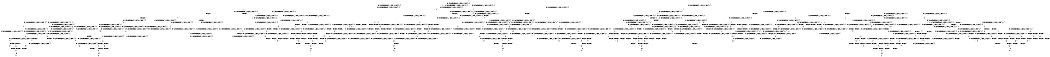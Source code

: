 digraph BCG {
size = "7, 10.5";
center = TRUE;
node [shape = circle];
0 [peripheries = 2];
0 -> 1 [label = "EX !0 !ATOMIC_EXCH_BRANCH (1, +1, TRUE, +0, 2, TRUE) !{0, 1, 2}"];
0 -> 2 [label = "EX !2 !ATOMIC_EXCH_BRANCH (2, +1, TRUE, +0, 2, TRUE) !{0, 1, 2}"];
0 -> 3 [label = "EX !1 !ATOMIC_EXCH_BRANCH (1, +0, FALSE, +0, 1, TRUE) !{0, 1, 2}"];
0 -> 4 [label = "EX !0 !ATOMIC_EXCH_BRANCH (1, +1, TRUE, +0, 2, TRUE) !{0, 1, 2}"];
1 -> 5 [label = "EX !2 !ATOMIC_EXCH_BRANCH (2, +1, TRUE, +0, 2, TRUE) !{0, 1, 2}"];
1 -> 6 [label = "EX !1 !ATOMIC_EXCH_BRANCH (1, +0, FALSE, +0, 1, FALSE) !{0, 1, 2}"];
1 -> 7 [label = "TERMINATE !0"];
2 -> 8 [label = "EX !0 !ATOMIC_EXCH_BRANCH (1, +1, TRUE, +0, 2, TRUE) !{0, 1, 2}"];
2 -> 9 [label = "EX !1 !ATOMIC_EXCH_BRANCH (1, +0, FALSE, +0, 1, TRUE) !{0, 1, 2}"];
2 -> 10 [label = "TERMINATE !2"];
2 -> 11 [label = "EX !0 !ATOMIC_EXCH_BRANCH (1, +1, TRUE, +0, 2, TRUE) !{0, 1, 2}"];
3 -> 3 [label = "EX !1 !ATOMIC_EXCH_BRANCH (1, +0, FALSE, +0, 1, TRUE) !{0, 1, 2}"];
3 -> 12 [label = "EX !0 !ATOMIC_EXCH_BRANCH (1, +1, TRUE, +0, 2, TRUE) !{0, 1, 2}"];
3 -> 13 [label = "EX !2 !ATOMIC_EXCH_BRANCH (2, +1, TRUE, +0, 2, TRUE) !{0, 1, 2}"];
3 -> 14 [label = "EX !0 !ATOMIC_EXCH_BRANCH (1, +1, TRUE, +0, 2, TRUE) !{0, 1, 2}"];
4 -> 15 [label = "EX !1 !ATOMIC_EXCH_BRANCH (1, +0, FALSE, +0, 1, FALSE) !{0, 1, 2}"];
4 -> 16 [label = "EX !2 !ATOMIC_EXCH_BRANCH (2, +1, TRUE, +0, 2, TRUE) !{0, 1, 2}"];
4 -> 17 [label = "EX !1 !ATOMIC_EXCH_BRANCH (1, +0, FALSE, +0, 1, FALSE) !{0, 1, 2}"];
4 -> 18 [label = "TERMINATE !0"];
5 -> 19 [label = "EX !1 !ATOMIC_EXCH_BRANCH (1, +0, FALSE, +0, 1, FALSE) !{0, 1, 2}"];
5 -> 20 [label = "TERMINATE !0"];
5 -> 21 [label = "TERMINATE !2"];
6 -> 22 [label = "EX !1 !ATOMIC_EXCH_BRANCH (2, +0, FALSE, +0, 2, TRUE) !{0, 1, 2}"];
6 -> 23 [label = "EX !2 !ATOMIC_EXCH_BRANCH (2, +1, TRUE, +0, 2, TRUE) !{0, 1, 2}"];
6 -> 24 [label = "TERMINATE !0"];
7 -> 25 [label = "EX !2 !ATOMIC_EXCH_BRANCH (2, +1, TRUE, +0, 2, TRUE) !{1, 2}"];
7 -> 26 [label = "EX !1 !ATOMIC_EXCH_BRANCH (1, +0, FALSE, +0, 1, FALSE) !{1, 2}"];
7 -> 27 [label = "EX !1 !ATOMIC_EXCH_BRANCH (1, +0, FALSE, +0, 1, FALSE) !{1, 2}"];
8 -> 19 [label = "EX !1 !ATOMIC_EXCH_BRANCH (1, +0, FALSE, +0, 1, FALSE) !{0, 1, 2}"];
8 -> 20 [label = "TERMINATE !0"];
8 -> 21 [label = "TERMINATE !2"];
9 -> 9 [label = "EX !1 !ATOMIC_EXCH_BRANCH (1, +0, FALSE, +0, 1, TRUE) !{0, 1, 2}"];
9 -> 28 [label = "EX !0 !ATOMIC_EXCH_BRANCH (1, +1, TRUE, +0, 2, TRUE) !{0, 1, 2}"];
9 -> 29 [label = "TERMINATE !2"];
9 -> 30 [label = "EX !0 !ATOMIC_EXCH_BRANCH (1, +1, TRUE, +0, 2, TRUE) !{0, 1, 2}"];
10 -> 31 [label = "EX !0 !ATOMIC_EXCH_BRANCH (1, +1, TRUE, +0, 2, TRUE) !{0, 1}"];
10 -> 32 [label = "EX !1 !ATOMIC_EXCH_BRANCH (1, +0, FALSE, +0, 1, TRUE) !{0, 1}"];
10 -> 33 [label = "EX !0 !ATOMIC_EXCH_BRANCH (1, +1, TRUE, +0, 2, TRUE) !{0, 1}"];
11 -> 34 [label = "EX !1 !ATOMIC_EXCH_BRANCH (1, +0, FALSE, +0, 1, FALSE) !{0, 1, 2}"];
11 -> 35 [label = "EX !1 !ATOMIC_EXCH_BRANCH (1, +0, FALSE, +0, 1, FALSE) !{0, 1, 2}"];
11 -> 36 [label = "TERMINATE !0"];
11 -> 37 [label = "TERMINATE !2"];
12 -> 6 [label = "EX !1 !ATOMIC_EXCH_BRANCH (1, +0, FALSE, +0, 1, FALSE) !{0, 1, 2}"];
12 -> 38 [label = "EX !2 !ATOMIC_EXCH_BRANCH (2, +1, TRUE, +0, 2, TRUE) !{0, 1, 2}"];
12 -> 39 [label = "TERMINATE !0"];
13 -> 9 [label = "EX !1 !ATOMIC_EXCH_BRANCH (1, +0, FALSE, +0, 1, TRUE) !{0, 1, 2}"];
13 -> 28 [label = "EX !0 !ATOMIC_EXCH_BRANCH (1, +1, TRUE, +0, 2, TRUE) !{0, 1, 2}"];
13 -> 29 [label = "TERMINATE !2"];
13 -> 30 [label = "EX !0 !ATOMIC_EXCH_BRANCH (1, +1, TRUE, +0, 2, TRUE) !{0, 1, 2}"];
14 -> 15 [label = "EX !1 !ATOMIC_EXCH_BRANCH (1, +0, FALSE, +0, 1, FALSE) !{0, 1, 2}"];
14 -> 17 [label = "EX !1 !ATOMIC_EXCH_BRANCH (1, +0, FALSE, +0, 1, FALSE) !{0, 1, 2}"];
14 -> 40 [label = "EX !2 !ATOMIC_EXCH_BRANCH (2, +1, TRUE, +0, 2, TRUE) !{0, 1, 2}"];
14 -> 41 [label = "TERMINATE !0"];
15 -> 42 [label = "EX !2 !ATOMIC_EXCH_BRANCH (2, +1, TRUE, +0, 2, TRUE) !{0, 1, 2}"];
15 -> 43 [label = "EX !1 !ATOMIC_EXCH_BRANCH (2, +0, FALSE, +0, 2, TRUE) !{0, 1, 2}"];
15 -> 44 [label = "EX !2 !ATOMIC_EXCH_BRANCH (2, +1, TRUE, +0, 2, TRUE) !{0, 1, 2}"];
15 -> 45 [label = "TERMINATE !0"];
16 -> 34 [label = "EX !1 !ATOMIC_EXCH_BRANCH (1, +0, FALSE, +0, 1, FALSE) !{0, 1, 2}"];
16 -> 35 [label = "EX !1 !ATOMIC_EXCH_BRANCH (1, +0, FALSE, +0, 1, FALSE) !{0, 1, 2}"];
16 -> 36 [label = "TERMINATE !0"];
16 -> 37 [label = "TERMINATE !2"];
17 -> 43 [label = "EX !1 !ATOMIC_EXCH_BRANCH (2, +0, FALSE, +0, 2, TRUE) !{0, 1, 2}"];
17 -> 46 [label = "EX !1 !ATOMIC_EXCH_BRANCH (2, +0, FALSE, +0, 2, TRUE) !{0, 1, 2}"];
17 -> 47 [label = "EX !2 !ATOMIC_EXCH_BRANCH (2, +1, TRUE, +0, 2, TRUE) !{0, 1, 2}"];
17 -> 48 [label = "TERMINATE !0"];
18 -> 49 [label = "EX !2 !ATOMIC_EXCH_BRANCH (2, +1, TRUE, +0, 2, TRUE) !{1, 2}"];
18 -> 50 [label = "EX !1 !ATOMIC_EXCH_BRANCH (1, +0, FALSE, +0, 1, FALSE) !{1, 2}"];
19 -> 51 [label = "EX !1 !ATOMIC_EXCH_BRANCH (2, +0, FALSE, +0, 2, FALSE) !{0, 1, 2}"];
19 -> 52 [label = "TERMINATE !0"];
19 -> 53 [label = "TERMINATE !2"];
20 -> 54 [label = "EX !1 !ATOMIC_EXCH_BRANCH (1, +0, FALSE, +0, 1, FALSE) !{1, 2}"];
20 -> 55 [label = "TERMINATE !2"];
20 -> 56 [label = "EX !1 !ATOMIC_EXCH_BRANCH (1, +0, FALSE, +0, 1, FALSE) !{1, 2}"];
21 -> 57 [label = "EX !1 !ATOMIC_EXCH_BRANCH (1, +0, FALSE, +0, 1, FALSE) !{0, 1}"];
21 -> 55 [label = "TERMINATE !0"];
22 -> 22 [label = "EX !1 !ATOMIC_EXCH_BRANCH (2, +0, FALSE, +0, 2, TRUE) !{0, 1, 2}"];
22 -> 23 [label = "EX !2 !ATOMIC_EXCH_BRANCH (2, +1, TRUE, +0, 2, TRUE) !{0, 1, 2}"];
22 -> 24 [label = "TERMINATE !0"];
23 -> 51 [label = "EX !1 !ATOMIC_EXCH_BRANCH (2, +0, FALSE, +0, 2, FALSE) !{0, 1, 2}"];
23 -> 52 [label = "TERMINATE !0"];
23 -> 53 [label = "TERMINATE !2"];
24 -> 58 [label = "EX !1 !ATOMIC_EXCH_BRANCH (2, +0, FALSE, +0, 2, TRUE) !{1, 2}"];
24 -> 59 [label = "EX !2 !ATOMIC_EXCH_BRANCH (2, +1, TRUE, +0, 2, TRUE) !{1, 2}"];
24 -> 60 [label = "EX !1 !ATOMIC_EXCH_BRANCH (2, +0, FALSE, +0, 2, TRUE) !{1, 2}"];
25 -> 54 [label = "EX !1 !ATOMIC_EXCH_BRANCH (1, +0, FALSE, +0, 1, FALSE) !{1, 2}"];
25 -> 55 [label = "TERMINATE !2"];
25 -> 56 [label = "EX !1 !ATOMIC_EXCH_BRANCH (1, +0, FALSE, +0, 1, FALSE) !{1, 2}"];
26 -> 58 [label = "EX !1 !ATOMIC_EXCH_BRANCH (2, +0, FALSE, +0, 2, TRUE) !{1, 2}"];
26 -> 59 [label = "EX !2 !ATOMIC_EXCH_BRANCH (2, +1, TRUE, +0, 2, TRUE) !{1, 2}"];
26 -> 60 [label = "EX !1 !ATOMIC_EXCH_BRANCH (2, +0, FALSE, +0, 2, TRUE) !{1, 2}"];
27 -> 61 [label = "EX !2 !ATOMIC_EXCH_BRANCH (2, +1, TRUE, +0, 2, TRUE) !{1, 2}"];
27 -> 60 [label = "EX !1 !ATOMIC_EXCH_BRANCH (2, +0, FALSE, +0, 2, TRUE) !{1, 2}"];
27 -> 62 [label = "EX !2 !ATOMIC_EXCH_BRANCH (2, +1, TRUE, +0, 2, TRUE) !{1, 2}"];
28 -> 19 [label = "EX !1 !ATOMIC_EXCH_BRANCH (1, +0, FALSE, +0, 1, FALSE) !{0, 1, 2}"];
28 -> 63 [label = "TERMINATE !0"];
28 -> 64 [label = "TERMINATE !2"];
29 -> 32 [label = "EX !1 !ATOMIC_EXCH_BRANCH (1, +0, FALSE, +0, 1, TRUE) !{0, 1}"];
29 -> 65 [label = "EX !0 !ATOMIC_EXCH_BRANCH (1, +1, TRUE, +0, 2, TRUE) !{0, 1}"];
29 -> 66 [label = "EX !0 !ATOMIC_EXCH_BRANCH (1, +1, TRUE, +0, 2, TRUE) !{0, 1}"];
30 -> 34 [label = "EX !1 !ATOMIC_EXCH_BRANCH (1, +0, FALSE, +0, 1, FALSE) !{0, 1, 2}"];
30 -> 35 [label = "EX !1 !ATOMIC_EXCH_BRANCH (1, +0, FALSE, +0, 1, FALSE) !{0, 1, 2}"];
30 -> 67 [label = "TERMINATE !0"];
30 -> 68 [label = "TERMINATE !2"];
31 -> 57 [label = "EX !1 !ATOMIC_EXCH_BRANCH (1, +0, FALSE, +0, 1, FALSE) !{0, 1}"];
31 -> 55 [label = "TERMINATE !0"];
32 -> 32 [label = "EX !1 !ATOMIC_EXCH_BRANCH (1, +0, FALSE, +0, 1, TRUE) !{0, 1}"];
32 -> 65 [label = "EX !0 !ATOMIC_EXCH_BRANCH (1, +1, TRUE, +0, 2, TRUE) !{0, 1}"];
32 -> 66 [label = "EX !0 !ATOMIC_EXCH_BRANCH (1, +1, TRUE, +0, 2, TRUE) !{0, 1}"];
33 -> 69 [label = "EX !1 !ATOMIC_EXCH_BRANCH (1, +0, FALSE, +0, 1, FALSE) !{0, 1}"];
33 -> 70 [label = "EX !1 !ATOMIC_EXCH_BRANCH (1, +0, FALSE, +0, 1, FALSE) !{0, 1}"];
33 -> 71 [label = "TERMINATE !0"];
34 -> 72 [label = "EX !1 !ATOMIC_EXCH_BRANCH (2, +0, FALSE, +0, 2, FALSE) !{0, 1, 2}"];
34 -> 73 [label = "TERMINATE !0"];
34 -> 74 [label = "TERMINATE !2"];
35 -> 72 [label = "EX !1 !ATOMIC_EXCH_BRANCH (2, +0, FALSE, +0, 2, FALSE) !{0, 1, 2}"];
35 -> 75 [label = "EX !1 !ATOMIC_EXCH_BRANCH (2, +0, FALSE, +0, 2, FALSE) !{0, 1, 2}"];
35 -> 76 [label = "TERMINATE !0"];
35 -> 77 [label = "TERMINATE !2"];
36 -> 78 [label = "EX !1 !ATOMIC_EXCH_BRANCH (1, +0, FALSE, +0, 1, FALSE) !{1, 2}"];
36 -> 79 [label = "TERMINATE !2"];
37 -> 80 [label = "EX !1 !ATOMIC_EXCH_BRANCH (1, +0, FALSE, +0, 1, FALSE) !{0, 1}"];
37 -> 79 [label = "TERMINATE !0"];
38 -> 19 [label = "EX !1 !ATOMIC_EXCH_BRANCH (1, +0, FALSE, +0, 1, FALSE) !{0, 1, 2}"];
38 -> 63 [label = "TERMINATE !0"];
38 -> 64 [label = "TERMINATE !2"];
39 -> 26 [label = "EX !1 !ATOMIC_EXCH_BRANCH (1, +0, FALSE, +0, 1, FALSE) !{1, 2}"];
39 -> 81 [label = "EX !2 !ATOMIC_EXCH_BRANCH (2, +1, TRUE, +0, 2, TRUE) !{1, 2}"];
39 -> 27 [label = "EX !1 !ATOMIC_EXCH_BRANCH (1, +0, FALSE, +0, 1, FALSE) !{1, 2}"];
40 -> 34 [label = "EX !1 !ATOMIC_EXCH_BRANCH (1, +0, FALSE, +0, 1, FALSE) !{0, 1, 2}"];
40 -> 35 [label = "EX !1 !ATOMIC_EXCH_BRANCH (1, +0, FALSE, +0, 1, FALSE) !{0, 1, 2}"];
40 -> 67 [label = "TERMINATE !0"];
40 -> 68 [label = "TERMINATE !2"];
41 -> 50 [label = "EX !1 !ATOMIC_EXCH_BRANCH (1, +0, FALSE, +0, 1, FALSE) !{1, 2}"];
41 -> 82 [label = "EX !2 !ATOMIC_EXCH_BRANCH (2, +1, TRUE, +0, 2, TRUE) !{1, 2}"];
42 -> 83 [label = "EX !1 !ATOMIC_EXCH_BRANCH (2, +0, FALSE, +0, 2, FALSE) !{0, 1, 2}"];
42 -> 84 [label = "TERMINATE !0"];
42 -> 85 [label = "TERMINATE !2"];
43 -> 42 [label = "EX !2 !ATOMIC_EXCH_BRANCH (2, +1, TRUE, +0, 2, TRUE) !{0, 1, 2}"];
43 -> 43 [label = "EX !1 !ATOMIC_EXCH_BRANCH (2, +0, FALSE, +0, 2, TRUE) !{0, 1, 2}"];
43 -> 44 [label = "EX !2 !ATOMIC_EXCH_BRANCH (2, +1, TRUE, +0, 2, TRUE) !{0, 1, 2}"];
43 -> 45 [label = "TERMINATE !0"];
44 -> 72 [label = "EX !1 !ATOMIC_EXCH_BRANCH (2, +0, FALSE, +0, 2, FALSE) !{0, 1, 2}"];
44 -> 73 [label = "TERMINATE !0"];
44 -> 74 [label = "TERMINATE !2"];
45 -> 86 [label = "EX !1 !ATOMIC_EXCH_BRANCH (2, +0, FALSE, +0, 2, TRUE) !{1, 2}"];
45 -> 87 [label = "EX !2 !ATOMIC_EXCH_BRANCH (2, +1, TRUE, +0, 2, TRUE) !{1, 2}"];
46 -> 43 [label = "EX !1 !ATOMIC_EXCH_BRANCH (2, +0, FALSE, +0, 2, TRUE) !{0, 1, 2}"];
46 -> 46 [label = "EX !1 !ATOMIC_EXCH_BRANCH (2, +0, FALSE, +0, 2, TRUE) !{0, 1, 2}"];
46 -> 47 [label = "EX !2 !ATOMIC_EXCH_BRANCH (2, +1, TRUE, +0, 2, TRUE) !{0, 1, 2}"];
46 -> 48 [label = "TERMINATE !0"];
47 -> 72 [label = "EX !1 !ATOMIC_EXCH_BRANCH (2, +0, FALSE, +0, 2, FALSE) !{0, 1, 2}"];
47 -> 75 [label = "EX !1 !ATOMIC_EXCH_BRANCH (2, +0, FALSE, +0, 2, FALSE) !{0, 1, 2}"];
47 -> 76 [label = "TERMINATE !0"];
47 -> 77 [label = "TERMINATE !2"];
48 -> 88 [label = "EX !1 !ATOMIC_EXCH_BRANCH (2, +0, FALSE, +0, 2, TRUE) !{1, 2}"];
48 -> 89 [label = "EX !2 !ATOMIC_EXCH_BRANCH (2, +1, TRUE, +0, 2, TRUE) !{1, 2}"];
49 -> 78 [label = "EX !1 !ATOMIC_EXCH_BRANCH (1, +0, FALSE, +0, 1, FALSE) !{1, 2}"];
49 -> 79 [label = "TERMINATE !2"];
50 -> 88 [label = "EX !1 !ATOMIC_EXCH_BRANCH (2, +0, FALSE, +0, 2, TRUE) !{1, 2}"];
50 -> 89 [label = "EX !2 !ATOMIC_EXCH_BRANCH (2, +1, TRUE, +0, 2, TRUE) !{1, 2}"];
51 -> 90 [label = "TERMINATE !0"];
51 -> 91 [label = "TERMINATE !2"];
51 -> 92 [label = "TERMINATE !1"];
52 -> 93 [label = "EX !1 !ATOMIC_EXCH_BRANCH (2, +0, FALSE, +0, 2, FALSE) !{1, 2}"];
52 -> 94 [label = "TERMINATE !2"];
52 -> 95 [label = "EX !1 !ATOMIC_EXCH_BRANCH (2, +0, FALSE, +0, 2, FALSE) !{1, 2}"];
53 -> 96 [label = "EX !1 !ATOMIC_EXCH_BRANCH (2, +0, FALSE, +0, 2, FALSE) !{0, 1}"];
53 -> 94 [label = "TERMINATE !0"];
54 -> 93 [label = "EX !1 !ATOMIC_EXCH_BRANCH (2, +0, FALSE, +0, 2, FALSE) !{1, 2}"];
54 -> 94 [label = "TERMINATE !2"];
54 -> 95 [label = "EX !1 !ATOMIC_EXCH_BRANCH (2, +0, FALSE, +0, 2, FALSE) !{1, 2}"];
55 -> 97 [label = "EX !1 !ATOMIC_EXCH_BRANCH (1, +0, FALSE, +0, 1, FALSE) !{1}"];
55 -> 98 [label = "EX !1 !ATOMIC_EXCH_BRANCH (1, +0, FALSE, +0, 1, FALSE) !{1}"];
56 -> 95 [label = "EX !1 !ATOMIC_EXCH_BRANCH (2, +0, FALSE, +0, 2, FALSE) !{1, 2}"];
56 -> 99 [label = "TERMINATE !2"];
57 -> 96 [label = "EX !1 !ATOMIC_EXCH_BRANCH (2, +0, FALSE, +0, 2, FALSE) !{0, 1}"];
57 -> 94 [label = "TERMINATE !0"];
58 -> 58 [label = "EX !1 !ATOMIC_EXCH_BRANCH (2, +0, FALSE, +0, 2, TRUE) !{1, 2}"];
58 -> 59 [label = "EX !2 !ATOMIC_EXCH_BRANCH (2, +1, TRUE, +0, 2, TRUE) !{1, 2}"];
58 -> 60 [label = "EX !1 !ATOMIC_EXCH_BRANCH (2, +0, FALSE, +0, 2, TRUE) !{1, 2}"];
59 -> 93 [label = "EX !1 !ATOMIC_EXCH_BRANCH (2, +0, FALSE, +0, 2, FALSE) !{1, 2}"];
59 -> 94 [label = "TERMINATE !2"];
59 -> 95 [label = "EX !1 !ATOMIC_EXCH_BRANCH (2, +0, FALSE, +0, 2, FALSE) !{1, 2}"];
60 -> 61 [label = "EX !2 !ATOMIC_EXCH_BRANCH (2, +1, TRUE, +0, 2, TRUE) !{1, 2}"];
60 -> 60 [label = "EX !1 !ATOMIC_EXCH_BRANCH (2, +0, FALSE, +0, 2, TRUE) !{1, 2}"];
60 -> 62 [label = "EX !2 !ATOMIC_EXCH_BRANCH (2, +1, TRUE, +0, 2, TRUE) !{1, 2}"];
61 -> 100 [label = "EX !1 !ATOMIC_EXCH_BRANCH (2, +0, FALSE, +0, 2, FALSE) !{1, 2}"];
61 -> 101 [label = "TERMINATE !2"];
61 -> 95 [label = "EX !1 !ATOMIC_EXCH_BRANCH (2, +0, FALSE, +0, 2, FALSE) !{1, 2}"];
62 -> 95 [label = "EX !1 !ATOMIC_EXCH_BRANCH (2, +0, FALSE, +0, 2, FALSE) !{1, 2}"];
62 -> 99 [label = "TERMINATE !2"];
63 -> 54 [label = "EX !1 !ATOMIC_EXCH_BRANCH (1, +0, FALSE, +0, 1, FALSE) !{1, 2}"];
63 -> 102 [label = "TERMINATE !2"];
63 -> 56 [label = "EX !1 !ATOMIC_EXCH_BRANCH (1, +0, FALSE, +0, 1, FALSE) !{1, 2}"];
64 -> 57 [label = "EX !1 !ATOMIC_EXCH_BRANCH (1, +0, FALSE, +0, 1, FALSE) !{0, 1}"];
64 -> 102 [label = "TERMINATE !0"];
65 -> 57 [label = "EX !1 !ATOMIC_EXCH_BRANCH (1, +0, FALSE, +0, 1, FALSE) !{0, 1}"];
65 -> 102 [label = "TERMINATE !0"];
66 -> 69 [label = "EX !1 !ATOMIC_EXCH_BRANCH (1, +0, FALSE, +0, 1, FALSE) !{0, 1}"];
66 -> 70 [label = "EX !1 !ATOMIC_EXCH_BRANCH (1, +0, FALSE, +0, 1, FALSE) !{0, 1}"];
66 -> 103 [label = "TERMINATE !0"];
67 -> 78 [label = "EX !1 !ATOMIC_EXCH_BRANCH (1, +0, FALSE, +0, 1, FALSE) !{1, 2}"];
67 -> 104 [label = "TERMINATE !2"];
68 -> 80 [label = "EX !1 !ATOMIC_EXCH_BRANCH (1, +0, FALSE, +0, 1, FALSE) !{0, 1}"];
68 -> 104 [label = "TERMINATE !0"];
69 -> 105 [label = "EX !1 !ATOMIC_EXCH_BRANCH (2, +0, FALSE, +0, 2, FALSE) !{0, 1}"];
69 -> 106 [label = "TERMINATE !0"];
70 -> 105 [label = "EX !1 !ATOMIC_EXCH_BRANCH (2, +0, FALSE, +0, 2, FALSE) !{0, 1}"];
70 -> 107 [label = "EX !1 !ATOMIC_EXCH_BRANCH (2, +0, FALSE, +0, 2, FALSE) !{0, 1}"];
70 -> 108 [label = "TERMINATE !0"];
71 -> 109 [label = "EX !1 !ATOMIC_EXCH_BRANCH (1, +0, FALSE, +0, 1, FALSE) !{1}"];
72 -> 110 [label = "TERMINATE !0"];
72 -> 111 [label = "TERMINATE !2"];
72 -> 112 [label = "TERMINATE !1"];
73 -> 113 [label = "EX !1 !ATOMIC_EXCH_BRANCH (2, +0, FALSE, +0, 2, FALSE) !{1, 2}"];
73 -> 114 [label = "TERMINATE !2"];
74 -> 115 [label = "EX !1 !ATOMIC_EXCH_BRANCH (2, +0, FALSE, +0, 2, FALSE) !{0, 1}"];
74 -> 114 [label = "TERMINATE !0"];
75 -> 116 [label = "TERMINATE !0"];
75 -> 117 [label = "TERMINATE !2"];
75 -> 118 [label = "TERMINATE !1"];
76 -> 119 [label = "EX !1 !ATOMIC_EXCH_BRANCH (2, +0, FALSE, +0, 2, FALSE) !{1, 2}"];
76 -> 120 [label = "TERMINATE !2"];
77 -> 121 [label = "EX !1 !ATOMIC_EXCH_BRANCH (2, +0, FALSE, +0, 2, FALSE) !{0, 1}"];
77 -> 120 [label = "TERMINATE !0"];
78 -> 119 [label = "EX !1 !ATOMIC_EXCH_BRANCH (2, +0, FALSE, +0, 2, FALSE) !{1, 2}"];
78 -> 120 [label = "TERMINATE !2"];
79 -> 122 [label = "EX !1 !ATOMIC_EXCH_BRANCH (1, +0, FALSE, +0, 1, FALSE) !{1}"];
80 -> 121 [label = "EX !1 !ATOMIC_EXCH_BRANCH (2, +0, FALSE, +0, 2, FALSE) !{0, 1}"];
80 -> 120 [label = "TERMINATE !0"];
81 -> 54 [label = "EX !1 !ATOMIC_EXCH_BRANCH (1, +0, FALSE, +0, 1, FALSE) !{1, 2}"];
81 -> 102 [label = "TERMINATE !2"];
81 -> 56 [label = "EX !1 !ATOMIC_EXCH_BRANCH (1, +0, FALSE, +0, 1, FALSE) !{1, 2}"];
82 -> 78 [label = "EX !1 !ATOMIC_EXCH_BRANCH (1, +0, FALSE, +0, 1, FALSE) !{1, 2}"];
82 -> 104 [label = "TERMINATE !2"];
83 -> 123 [label = "TERMINATE !0"];
83 -> 124 [label = "TERMINATE !2"];
83 -> 125 [label = "TERMINATE !1"];
84 -> 126 [label = "EX !1 !ATOMIC_EXCH_BRANCH (2, +0, FALSE, +0, 2, FALSE) !{1, 2}"];
84 -> 127 [label = "TERMINATE !2"];
85 -> 128 [label = "EX !1 !ATOMIC_EXCH_BRANCH (2, +0, FALSE, +0, 2, FALSE) !{0, 1}"];
85 -> 127 [label = "TERMINATE !0"];
86 -> 86 [label = "EX !1 !ATOMIC_EXCH_BRANCH (2, +0, FALSE, +0, 2, TRUE) !{1, 2}"];
86 -> 87 [label = "EX !2 !ATOMIC_EXCH_BRANCH (2, +1, TRUE, +0, 2, TRUE) !{1, 2}"];
87 -> 113 [label = "EX !1 !ATOMIC_EXCH_BRANCH (2, +0, FALSE, +0, 2, FALSE) !{1, 2}"];
87 -> 114 [label = "TERMINATE !2"];
88 -> 88 [label = "EX !1 !ATOMIC_EXCH_BRANCH (2, +0, FALSE, +0, 2, TRUE) !{1, 2}"];
88 -> 89 [label = "EX !2 !ATOMIC_EXCH_BRANCH (2, +1, TRUE, +0, 2, TRUE) !{1, 2}"];
89 -> 119 [label = "EX !1 !ATOMIC_EXCH_BRANCH (2, +0, FALSE, +0, 2, FALSE) !{1, 2}"];
89 -> 120 [label = "TERMINATE !2"];
90 -> 129 [label = "TERMINATE !2"];
90 -> 130 [label = "TERMINATE !1"];
91 -> 129 [label = "TERMINATE !0"];
91 -> 131 [label = "TERMINATE !1"];
92 -> 130 [label = "TERMINATE !0"];
92 -> 131 [label = "TERMINATE !2"];
93 -> 129 [label = "TERMINATE !2"];
93 -> 130 [label = "TERMINATE !1"];
94 -> 132 [label = "EX !1 !ATOMIC_EXCH_BRANCH (2, +0, FALSE, +0, 2, FALSE) !{1}"];
94 -> 133 [label = "EX !1 !ATOMIC_EXCH_BRANCH (2, +0, FALSE, +0, 2, FALSE) !{1}"];
95 -> 134 [label = "TERMINATE !2"];
95 -> 135 [label = "TERMINATE !1"];
96 -> 129 [label = "TERMINATE !0"];
96 -> 131 [label = "TERMINATE !1"];
97 -> 132 [label = "EX !1 !ATOMIC_EXCH_BRANCH (2, +0, FALSE, +0, 2, FALSE) !{1}"];
97 -> 133 [label = "EX !1 !ATOMIC_EXCH_BRANCH (2, +0, FALSE, +0, 2, FALSE) !{1}"];
98 -> 133 [label = "EX !1 !ATOMIC_EXCH_BRANCH (2, +0, FALSE, +0, 2, FALSE) !{1}"];
99 -> 136 [label = "EX !1 !ATOMIC_EXCH_BRANCH (2, +0, FALSE, +0, 2, FALSE) !{1}"];
100 -> 137 [label = "TERMINATE !2"];
100 -> 138 [label = "TERMINATE !1"];
101 -> 139 [label = "EX !1 !ATOMIC_EXCH_BRANCH (2, +0, FALSE, +0, 2, FALSE) !{1}"];
102 -> 97 [label = "EX !1 !ATOMIC_EXCH_BRANCH (1, +0, FALSE, +0, 1, FALSE) !{1}"];
102 -> 98 [label = "EX !1 !ATOMIC_EXCH_BRANCH (1, +0, FALSE, +0, 1, FALSE) !{1}"];
103 -> 109 [label = "EX !1 !ATOMIC_EXCH_BRANCH (1, +0, FALSE, +0, 1, FALSE) !{1}"];
104 -> 122 [label = "EX !1 !ATOMIC_EXCH_BRANCH (1, +0, FALSE, +0, 1, FALSE) !{1}"];
105 -> 140 [label = "TERMINATE !0"];
105 -> 141 [label = "TERMINATE !1"];
106 -> 142 [label = "EX !1 !ATOMIC_EXCH_BRANCH (2, +0, FALSE, +0, 2, FALSE) !{1}"];
107 -> 143 [label = "TERMINATE !0"];
107 -> 144 [label = "TERMINATE !1"];
108 -> 145 [label = "EX !1 !ATOMIC_EXCH_BRANCH (2, +0, FALSE, +0, 2, FALSE) !{1}"];
109 -> 145 [label = "EX !1 !ATOMIC_EXCH_BRANCH (2, +0, FALSE, +0, 2, FALSE) !{1}"];
110 -> 146 [label = "TERMINATE !2"];
110 -> 147 [label = "TERMINATE !1"];
111 -> 146 [label = "TERMINATE !0"];
111 -> 148 [label = "TERMINATE !1"];
112 -> 147 [label = "TERMINATE !0"];
112 -> 148 [label = "TERMINATE !2"];
113 -> 146 [label = "TERMINATE !2"];
113 -> 147 [label = "TERMINATE !1"];
114 -> 149 [label = "EX !1 !ATOMIC_EXCH_BRANCH (2, +0, FALSE, +0, 2, FALSE) !{1}"];
115 -> 146 [label = "TERMINATE !0"];
115 -> 148 [label = "TERMINATE !1"];
116 -> 150 [label = "TERMINATE !2"];
116 -> 151 [label = "TERMINATE !1"];
117 -> 150 [label = "TERMINATE !0"];
117 -> 152 [label = "TERMINATE !1"];
118 -> 151 [label = "TERMINATE !0"];
118 -> 152 [label = "TERMINATE !2"];
119 -> 150 [label = "TERMINATE !2"];
119 -> 151 [label = "TERMINATE !1"];
120 -> 153 [label = "EX !1 !ATOMIC_EXCH_BRANCH (2, +0, FALSE, +0, 2, FALSE) !{1}"];
121 -> 150 [label = "TERMINATE !0"];
121 -> 152 [label = "TERMINATE !1"];
122 -> 153 [label = "EX !1 !ATOMIC_EXCH_BRANCH (2, +0, FALSE, +0, 2, FALSE) !{1}"];
123 -> 154 [label = "TERMINATE !2"];
123 -> 155 [label = "TERMINATE !1"];
124 -> 154 [label = "TERMINATE !0"];
124 -> 156 [label = "TERMINATE !1"];
125 -> 155 [label = "TERMINATE !0"];
125 -> 156 [label = "TERMINATE !2"];
126 -> 154 [label = "TERMINATE !2"];
126 -> 155 [label = "TERMINATE !1"];
127 -> 157 [label = "EX !1 !ATOMIC_EXCH_BRANCH (2, +0, FALSE, +0, 2, FALSE) !{1}"];
128 -> 154 [label = "TERMINATE !0"];
128 -> 156 [label = "TERMINATE !1"];
129 -> 158 [label = "TERMINATE !1"];
130 -> 158 [label = "TERMINATE !2"];
131 -> 158 [label = "TERMINATE !0"];
132 -> 158 [label = "TERMINATE !1"];
133 -> 159 [label = "TERMINATE !1"];
134 -> 160 [label = "TERMINATE !1"];
135 -> 160 [label = "TERMINATE !2"];
136 -> 160 [label = "TERMINATE !1"];
137 -> 161 [label = "TERMINATE !1"];
138 -> 161 [label = "TERMINATE !2"];
139 -> 161 [label = "TERMINATE !1"];
140 -> 162 [label = "TERMINATE !1"];
141 -> 162 [label = "TERMINATE !0"];
142 -> 162 [label = "TERMINATE !1"];
143 -> 163 [label = "TERMINATE !1"];
144 -> 163 [label = "TERMINATE !0"];
145 -> 163 [label = "TERMINATE !1"];
146 -> 164 [label = "TERMINATE !1"];
147 -> 164 [label = "TERMINATE !2"];
148 -> 164 [label = "TERMINATE !0"];
149 -> 164 [label = "TERMINATE !1"];
150 -> 165 [label = "TERMINATE !1"];
151 -> 165 [label = "TERMINATE !2"];
152 -> 165 [label = "TERMINATE !0"];
153 -> 165 [label = "TERMINATE !1"];
154 -> 166 [label = "TERMINATE !1"];
155 -> 166 [label = "TERMINATE !2"];
156 -> 166 [label = "TERMINATE !0"];
157 -> 166 [label = "TERMINATE !1"];
158 -> 167 [label = "exit"];
159 -> 168 [label = "exit"];
160 -> 169 [label = "exit"];
161 -> 170 [label = "exit"];
162 -> 171 [label = "exit"];
163 -> 172 [label = "exit"];
164 -> 173 [label = "exit"];
165 -> 174 [label = "exit"];
166 -> 175 [label = "exit"];
}
